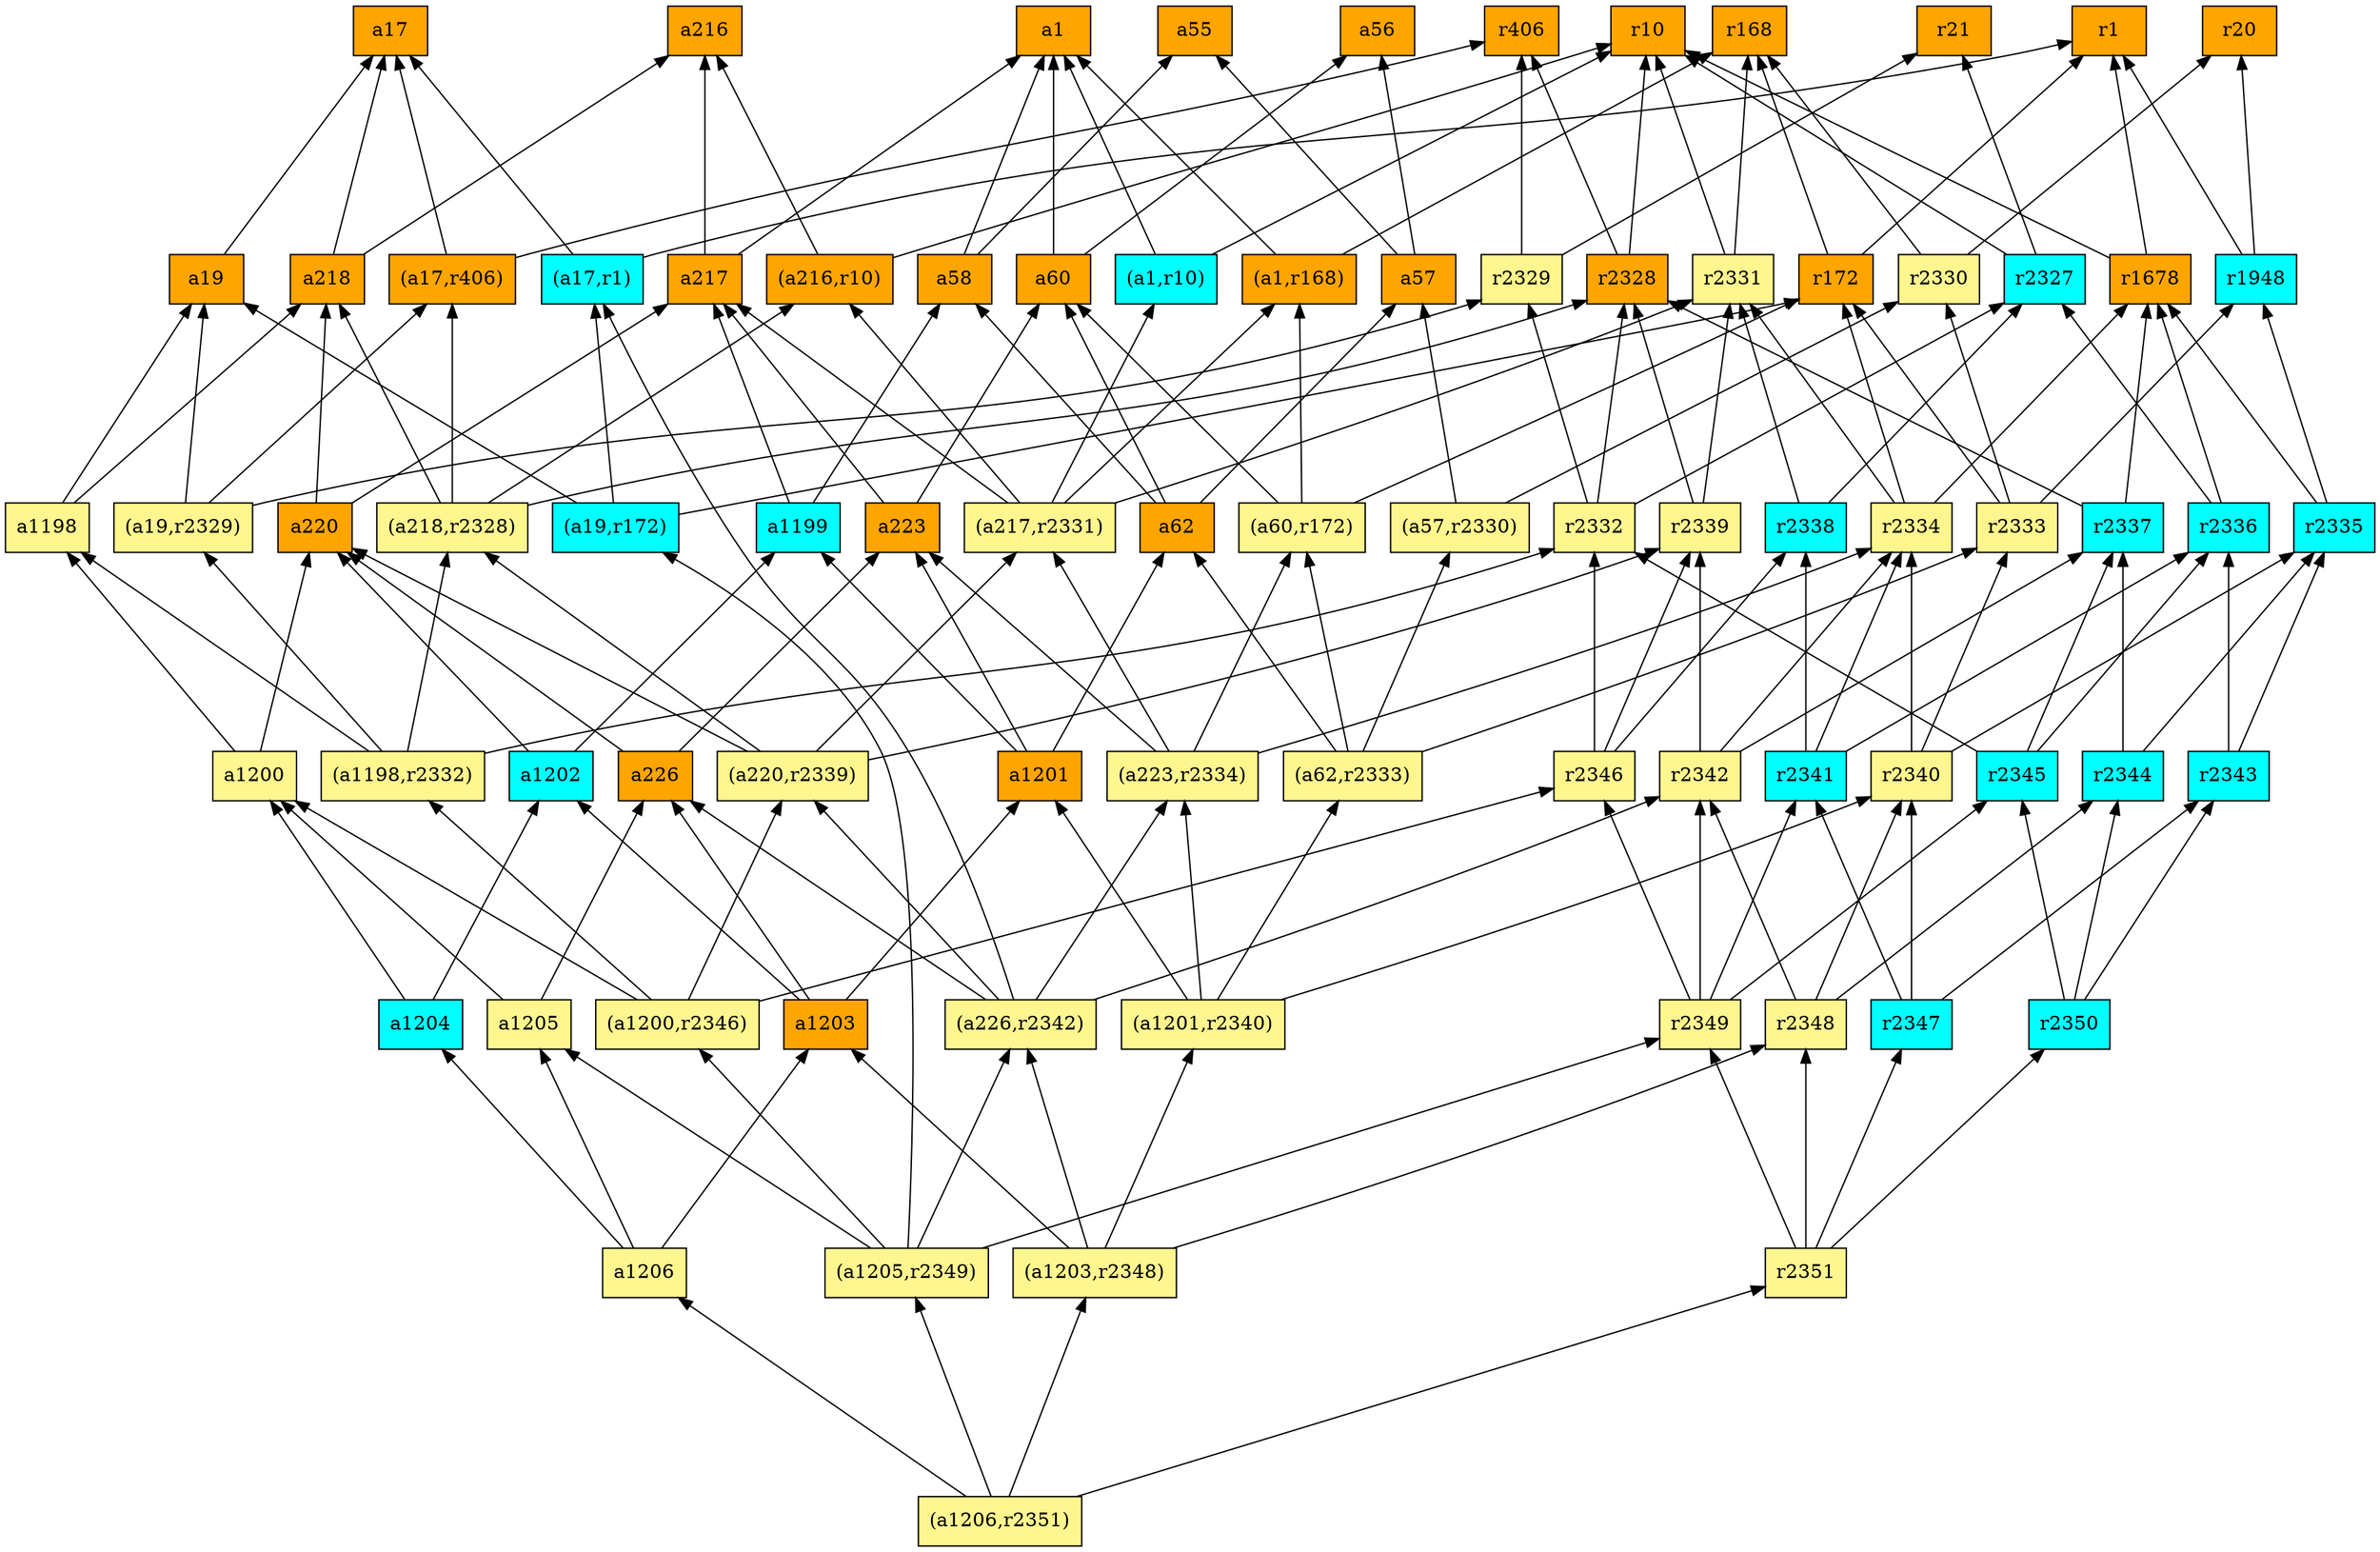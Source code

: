 digraph G {
rankdir=BT;ranksep="2.0";
"a1202" [shape=record,fillcolor=cyan,style=filled,label="{a1202}"];
"(a19,r172)" [shape=record,fillcolor=cyan,style=filled,label="{(a19,r172)}"];
"r2328" [shape=record,fillcolor=orange,style=filled,label="{r2328}"];
"(a19,r2329)" [shape=record,fillcolor=khaki1,style=filled,label="{(a19,r2329)}"];
"r2329" [shape=record,fillcolor=khaki1,style=filled,label="{r2329}"];
"a218" [shape=record,fillcolor=orange,style=filled,label="{a218}"];
"a220" [shape=record,fillcolor=orange,style=filled,label="{a220}"];
"a1206" [shape=record,fillcolor=khaki1,style=filled,label="{a1206}"];
"(a1201,r2340)" [shape=record,fillcolor=khaki1,style=filled,label="{(a1201,r2340)}"];
"r172" [shape=record,fillcolor=orange,style=filled,label="{r172}"];
"r21" [shape=record,fillcolor=orange,style=filled,label="{r21}"];
"a55" [shape=record,fillcolor=orange,style=filled,label="{a55}"];
"r2342" [shape=record,fillcolor=khaki1,style=filled,label="{r2342}"];
"r2338" [shape=record,fillcolor=cyan,style=filled,label="{r2338}"];
"(a220,r2339)" [shape=record,fillcolor=khaki1,style=filled,label="{(a220,r2339)}"];
"(a223,r2334)" [shape=record,fillcolor=khaki1,style=filled,label="{(a223,r2334)}"];
"r2341" [shape=record,fillcolor=cyan,style=filled,label="{r2341}"];
"(a217,r2331)" [shape=record,fillcolor=khaki1,style=filled,label="{(a217,r2331)}"];
"a226" [shape=record,fillcolor=orange,style=filled,label="{a226}"];
"(a1205,r2349)" [shape=record,fillcolor=khaki1,style=filled,label="{(a1205,r2349)}"];
"a17" [shape=record,fillcolor=orange,style=filled,label="{a17}"];
"a1204" [shape=record,fillcolor=cyan,style=filled,label="{a1204}"];
"(a1203,r2348)" [shape=record,fillcolor=khaki1,style=filled,label="{(a1203,r2348)}"];
"(a62,r2333)" [shape=record,fillcolor=khaki1,style=filled,label="{(a62,r2333)}"];
"r2333" [shape=record,fillcolor=khaki1,style=filled,label="{r2333}"];
"r406" [shape=record,fillcolor=orange,style=filled,label="{r406}"];
"r2331" [shape=record,fillcolor=khaki1,style=filled,label="{r2331}"];
"a1205" [shape=record,fillcolor=khaki1,style=filled,label="{a1205}"];
"(a57,r2330)" [shape=record,fillcolor=khaki1,style=filled,label="{(a57,r2330)}"];
"r2349" [shape=record,fillcolor=khaki1,style=filled,label="{r2349}"];
"a19" [shape=record,fillcolor=orange,style=filled,label="{a19}"];
"r20" [shape=record,fillcolor=orange,style=filled,label="{r20}"];
"r2343" [shape=record,fillcolor=cyan,style=filled,label="{r2343}"];
"a1203" [shape=record,fillcolor=orange,style=filled,label="{a1203}"];
"(a1206,r2351)" [shape=record,fillcolor=khaki1,style=filled,label="{(a1206,r2351)}"];
"(a1200,r2346)" [shape=record,fillcolor=khaki1,style=filled,label="{(a1200,r2346)}"];
"r10" [shape=record,fillcolor=orange,style=filled,label="{r10}"];
"r2340" [shape=record,fillcolor=khaki1,style=filled,label="{r2340}"];
"a216" [shape=record,fillcolor=orange,style=filled,label="{a216}"];
"a1201" [shape=record,fillcolor=orange,style=filled,label="{a1201}"];
"(a226,r2342)" [shape=record,fillcolor=khaki1,style=filled,label="{(a226,r2342)}"];
"a57" [shape=record,fillcolor=orange,style=filled,label="{a57}"];
"(a1198,r2332)" [shape=record,fillcolor=khaki1,style=filled,label="{(a1198,r2332)}"];
"a223" [shape=record,fillcolor=orange,style=filled,label="{a223}"];
"r2346" [shape=record,fillcolor=khaki1,style=filled,label="{r2346}"];
"a62" [shape=record,fillcolor=orange,style=filled,label="{a62}"];
"(a17,r1)" [shape=record,fillcolor=cyan,style=filled,label="{(a17,r1)}"];
"(a216,r10)" [shape=record,fillcolor=orange,style=filled,label="{(a216,r10)}"];
"r2347" [shape=record,fillcolor=cyan,style=filled,label="{r2347}"];
"r2339" [shape=record,fillcolor=khaki1,style=filled,label="{r2339}"];
"r2337" [shape=record,fillcolor=cyan,style=filled,label="{r2337}"];
"r2351" [shape=record,fillcolor=khaki1,style=filled,label="{r2351}"];
"a217" [shape=record,fillcolor=orange,style=filled,label="{a217}"];
"r1948" [shape=record,fillcolor=cyan,style=filled,label="{r1948}"];
"r2350" [shape=record,fillcolor=cyan,style=filled,label="{r2350}"];
"a58" [shape=record,fillcolor=orange,style=filled,label="{a58}"];
"r2334" [shape=record,fillcolor=khaki1,style=filled,label="{r2334}"];
"r2327" [shape=record,fillcolor=cyan,style=filled,label="{r2327}"];
"r2330" [shape=record,fillcolor=khaki1,style=filled,label="{r2330}"];
"(a218,r2328)" [shape=record,fillcolor=khaki1,style=filled,label="{(a218,r2328)}"];
"r2332" [shape=record,fillcolor=khaki1,style=filled,label="{r2332}"];
"a56" [shape=record,fillcolor=orange,style=filled,label="{a56}"];
"(a1,r168)" [shape=record,fillcolor=orange,style=filled,label="{(a1,r168)}"];
"a1200" [shape=record,fillcolor=khaki1,style=filled,label="{a1200}"];
"r2348" [shape=record,fillcolor=khaki1,style=filled,label="{r2348}"];
"r2345" [shape=record,fillcolor=cyan,style=filled,label="{r2345}"];
"r2336" [shape=record,fillcolor=cyan,style=filled,label="{r2336}"];
"(a60,r172)" [shape=record,fillcolor=khaki1,style=filled,label="{(a60,r172)}"];
"a1198" [shape=record,fillcolor=khaki1,style=filled,label="{a1198}"];
"a1" [shape=record,fillcolor=orange,style=filled,label="{a1}"];
"a1199" [shape=record,fillcolor=cyan,style=filled,label="{a1199}"];
"r2344" [shape=record,fillcolor=cyan,style=filled,label="{r2344}"];
"a60" [shape=record,fillcolor=orange,style=filled,label="{a60}"];
"r2335" [shape=record,fillcolor=cyan,style=filled,label="{r2335}"];
"r1" [shape=record,fillcolor=orange,style=filled,label="{r1}"];
"(a17,r406)" [shape=record,fillcolor=orange,style=filled,label="{(a17,r406)}"];
"(a1,r10)" [shape=record,fillcolor=cyan,style=filled,label="{(a1,r10)}"];
"r1678" [shape=record,fillcolor=orange,style=filled,label="{r1678}"];
"r168" [shape=record,fillcolor=orange,style=filled,label="{r168}"];
"a1202" -> "a220"
"a1202" -> "a1199"
"(a19,r172)" -> "a19"
"(a19,r172)" -> "r172"
"(a19,r172)" -> "(a17,r1)"
"r2328" -> "r406"
"r2328" -> "r10"
"(a19,r2329)" -> "(a17,r406)"
"(a19,r2329)" -> "a19"
"(a19,r2329)" -> "r2329"
"r2329" -> "r21"
"r2329" -> "r406"
"a218" -> "a216"
"a218" -> "a17"
"a220" -> "a217"
"a220" -> "a218"
"a1206" -> "a1204"
"a1206" -> "a1205"
"a1206" -> "a1203"
"(a1201,r2340)" -> "r2340"
"(a1201,r2340)" -> "a1201"
"(a1201,r2340)" -> "(a62,r2333)"
"(a1201,r2340)" -> "(a223,r2334)"
"r172" -> "r1"
"r172" -> "r168"
"r2342" -> "r2334"
"r2342" -> "r2339"
"r2342" -> "r2337"
"r2338" -> "r2331"
"r2338" -> "r2327"
"(a220,r2339)" -> "a220"
"(a220,r2339)" -> "(a217,r2331)"
"(a220,r2339)" -> "r2339"
"(a220,r2339)" -> "(a218,r2328)"
"(a223,r2334)" -> "(a217,r2331)"
"(a223,r2334)" -> "r2334"
"(a223,r2334)" -> "a223"
"(a223,r2334)" -> "(a60,r172)"
"r2341" -> "r2334"
"r2341" -> "r2338"
"r2341" -> "r2336"
"(a217,r2331)" -> "r2331"
"(a217,r2331)" -> "(a216,r10)"
"(a217,r2331)" -> "(a1,r168)"
"(a217,r2331)" -> "a217"
"(a217,r2331)" -> "(a1,r10)"
"a226" -> "a220"
"a226" -> "a223"
"(a1205,r2349)" -> "(a226,r2342)"
"(a1205,r2349)" -> "a1205"
"(a1205,r2349)" -> "(a19,r172)"
"(a1205,r2349)" -> "r2349"
"(a1205,r2349)" -> "(a1200,r2346)"
"a1204" -> "a1202"
"a1204" -> "a1200"
"(a1203,r2348)" -> "(a226,r2342)"
"(a1203,r2348)" -> "r2348"
"(a1203,r2348)" -> "(a1201,r2340)"
"(a1203,r2348)" -> "a1203"
"(a62,r2333)" -> "(a57,r2330)"
"(a62,r2333)" -> "a62"
"(a62,r2333)" -> "r2333"
"(a62,r2333)" -> "(a60,r172)"
"r2333" -> "r2330"
"r2333" -> "r172"
"r2333" -> "r1948"
"r2331" -> "r168"
"r2331" -> "r10"
"a1205" -> "a226"
"a1205" -> "a1200"
"(a57,r2330)" -> "a57"
"(a57,r2330)" -> "r2330"
"r2349" -> "r2346"
"r2349" -> "r2342"
"r2349" -> "r2341"
"r2349" -> "r2345"
"a19" -> "a17"
"r2343" -> "r2335"
"r2343" -> "r2336"
"a1203" -> "a1201"
"a1203" -> "a226"
"a1203" -> "a1202"
"(a1206,r2351)" -> "a1206"
"(a1206,r2351)" -> "r2351"
"(a1206,r2351)" -> "(a1205,r2349)"
"(a1206,r2351)" -> "(a1203,r2348)"
"(a1200,r2346)" -> "(a1198,r2332)"
"(a1200,r2346)" -> "a1200"
"(a1200,r2346)" -> "r2346"
"(a1200,r2346)" -> "(a220,r2339)"
"r2340" -> "r2334"
"r2340" -> "r2335"
"r2340" -> "r2333"
"a1201" -> "a1199"
"a1201" -> "a62"
"a1201" -> "a223"
"(a226,r2342)" -> "(a17,r1)"
"(a226,r2342)" -> "a226"
"(a226,r2342)" -> "r2342"
"(a226,r2342)" -> "(a220,r2339)"
"(a226,r2342)" -> "(a223,r2334)"
"a57" -> "a56"
"a57" -> "a55"
"(a1198,r2332)" -> "(a218,r2328)"
"(a1198,r2332)" -> "r2332"
"(a1198,r2332)" -> "(a19,r2329)"
"(a1198,r2332)" -> "a1198"
"a223" -> "a60"
"a223" -> "a217"
"r2346" -> "r2339"
"r2346" -> "r2338"
"r2346" -> "r2332"
"a62" -> "a58"
"a62" -> "a60"
"a62" -> "a57"
"(a17,r1)" -> "r1"
"(a17,r1)" -> "a17"
"(a216,r10)" -> "a216"
"(a216,r10)" -> "r10"
"r2347" -> "r2340"
"r2347" -> "r2341"
"r2347" -> "r2343"
"r2339" -> "r2331"
"r2339" -> "r2328"
"r2337" -> "r1678"
"r2337" -> "r2328"
"r2351" -> "r2347"
"r2351" -> "r2348"
"r2351" -> "r2349"
"r2351" -> "r2350"
"a217" -> "a1"
"a217" -> "a216"
"r1948" -> "r20"
"r1948" -> "r1"
"r2350" -> "r2344"
"r2350" -> "r2345"
"r2350" -> "r2343"
"a58" -> "a1"
"a58" -> "a55"
"r2334" -> "r2331"
"r2334" -> "r172"
"r2334" -> "r1678"
"r2327" -> "r21"
"r2327" -> "r10"
"r2330" -> "r20"
"r2330" -> "r168"
"(a218,r2328)" -> "(a17,r406)"
"(a218,r2328)" -> "r2328"
"(a218,r2328)" -> "(a216,r10)"
"(a218,r2328)" -> "a218"
"r2332" -> "r2327"
"r2332" -> "r2328"
"r2332" -> "r2329"
"(a1,r168)" -> "a1"
"(a1,r168)" -> "r168"
"a1200" -> "a220"
"a1200" -> "a1198"
"r2348" -> "r2340"
"r2348" -> "r2342"
"r2348" -> "r2344"
"r2345" -> "r2337"
"r2345" -> "r2332"
"r2345" -> "r2336"
"r2336" -> "r2327"
"r2336" -> "r1678"
"(a60,r172)" -> "a60"
"(a60,r172)" -> "(a1,r168)"
"(a60,r172)" -> "r172"
"a1198" -> "a19"
"a1198" -> "a218"
"a1199" -> "a58"
"a1199" -> "a217"
"r2344" -> "r2337"
"r2344" -> "r2335"
"a60" -> "a1"
"a60" -> "a56"
"r2335" -> "r1948"
"r2335" -> "r1678"
"(a17,r406)" -> "r406"
"(a17,r406)" -> "a17"
"(a1,r10)" -> "a1"
"(a1,r10)" -> "r10"
"r1678" -> "r1"
"r1678" -> "r10"
}